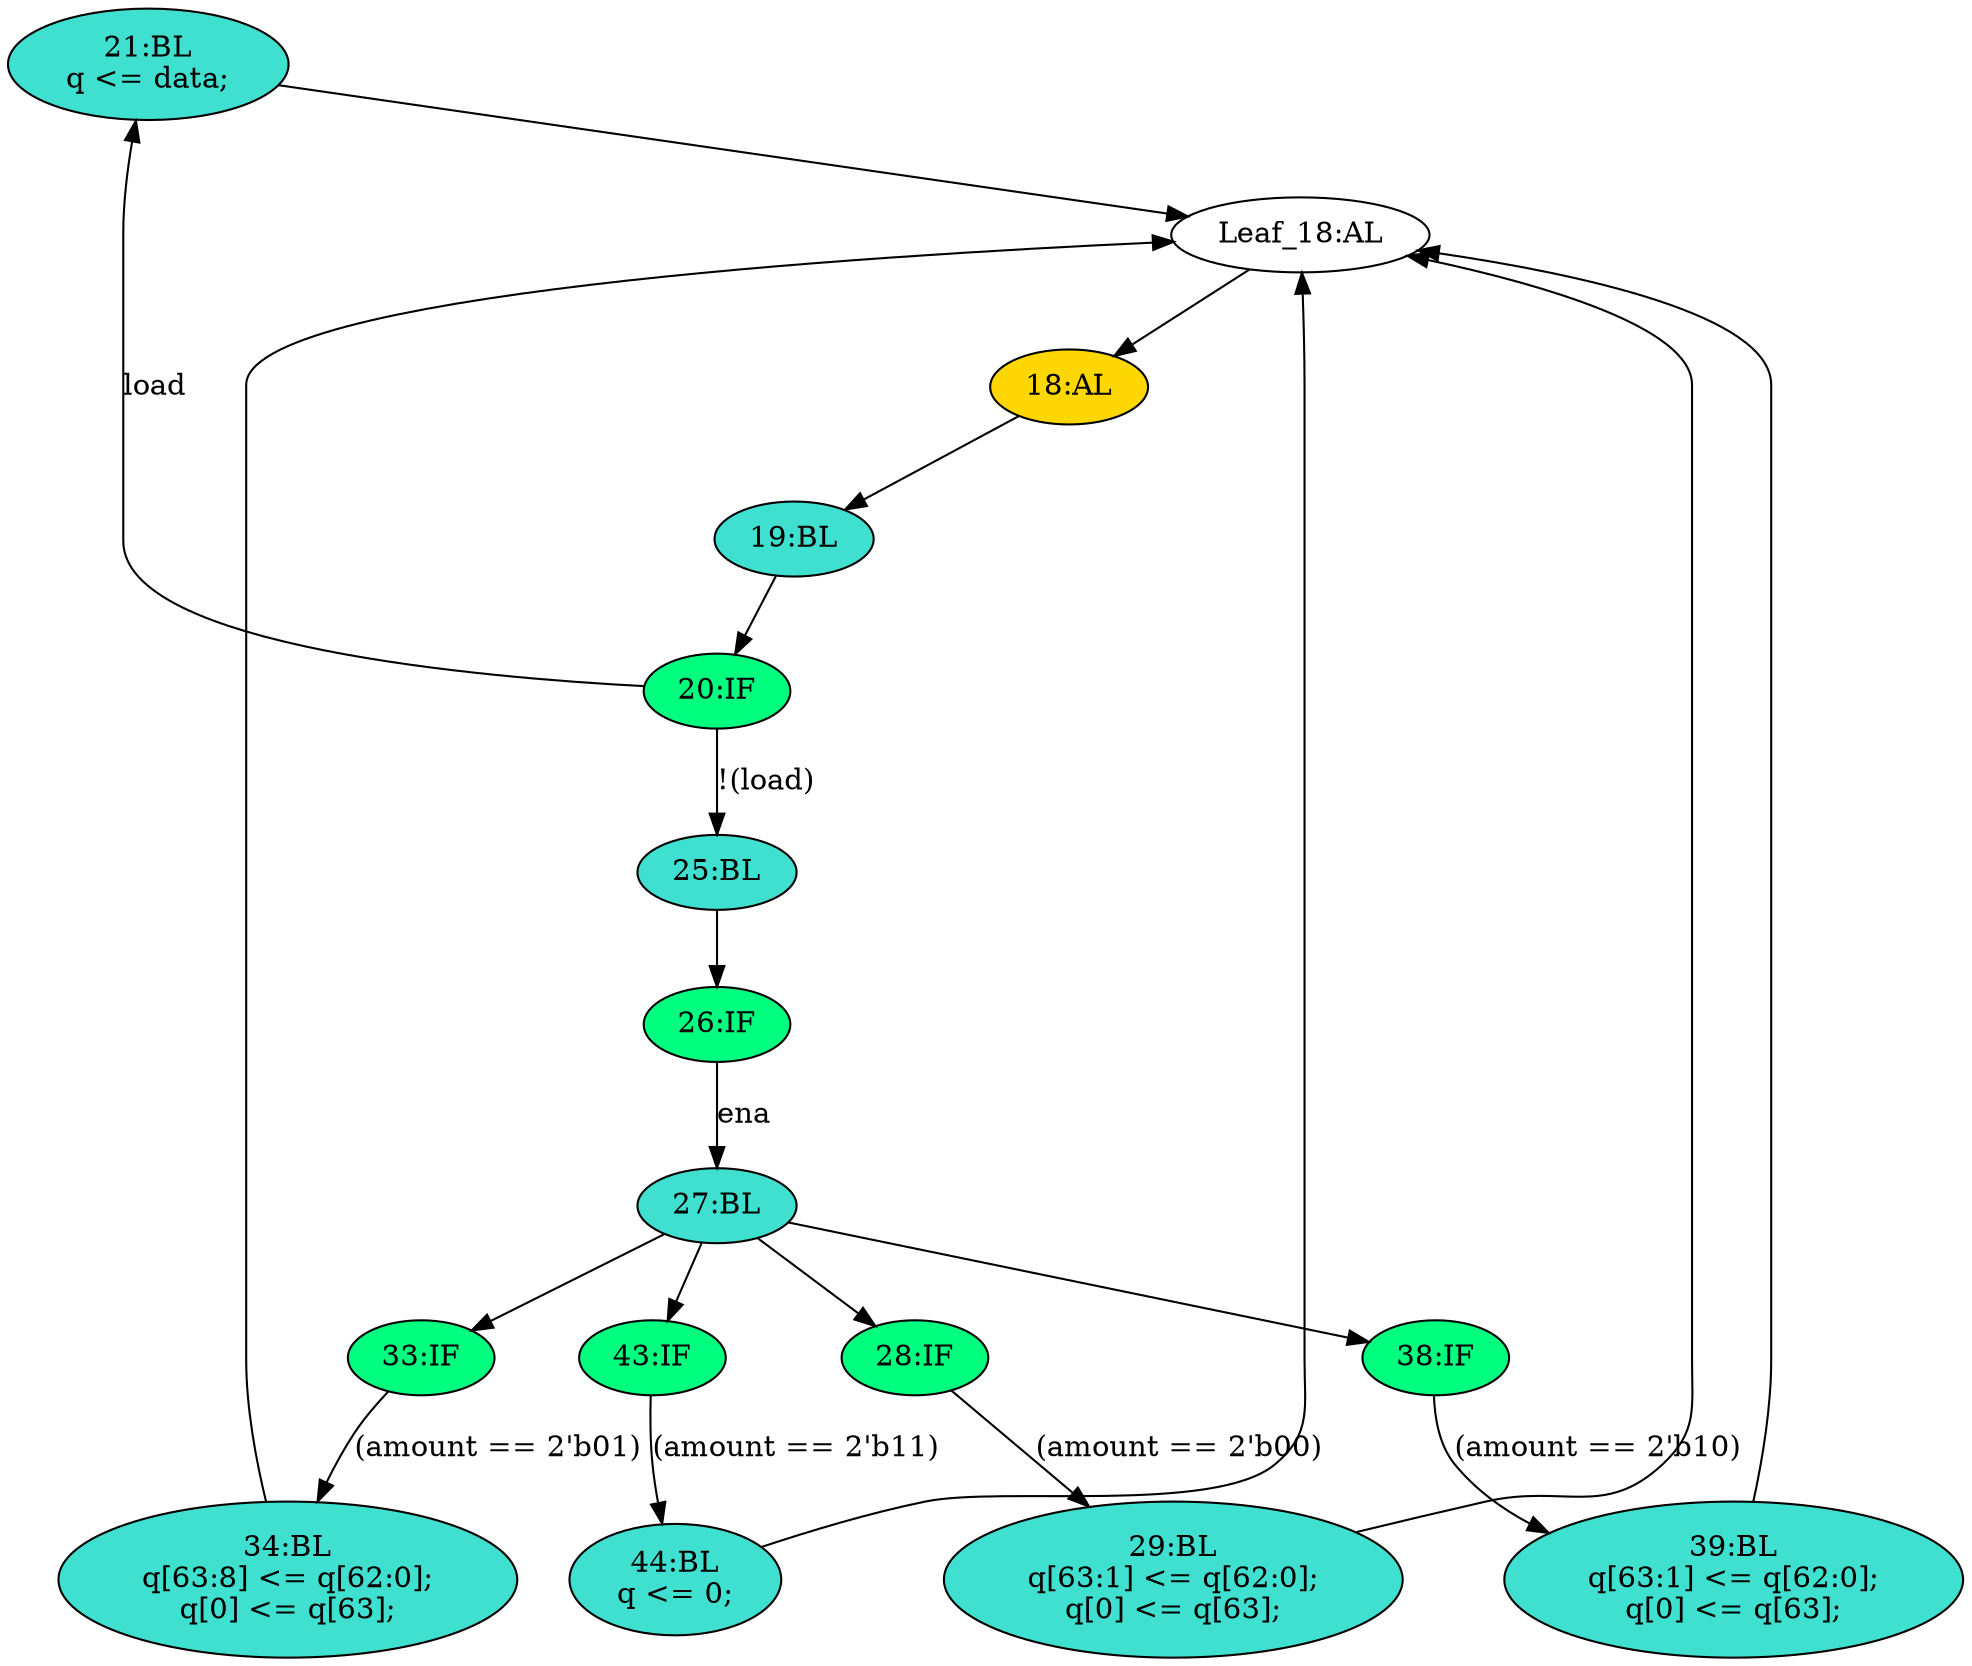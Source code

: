 strict digraph "compose( ,  )" {
	node [label="\N"];
	"21:BL"	[ast="<pyverilog.vparser.ast.Block object at 0x7fd4c26f7090>",
		fillcolor=turquoise,
		label="21:BL
q <= data;",
		statements="[<pyverilog.vparser.ast.NonblockingSubstitution object at 0x7fd4c26e3210>]",
		style=filled,
		typ=Block];
	"Leaf_18:AL"	[def_var="['q']",
		label="Leaf_18:AL"];
	"21:BL" -> "Leaf_18:AL"	[cond="[]",
		lineno=None];
	"18:AL"	[ast="<pyverilog.vparser.ast.Always object at 0x7fd4c26f71d0>",
		clk_sens=True,
		fillcolor=gold,
		label="18:AL",
		sens="['clk']",
		statements="[]",
		style=filled,
		typ=Always,
		use_var="['load', 'ena', 'amount', 'data', 'q']"];
	"Leaf_18:AL" -> "18:AL";
	"28:IF"	[ast="<pyverilog.vparser.ast.IfStatement object at 0x7fd4c26f1250>",
		fillcolor=springgreen,
		label="28:IF",
		statements="[]",
		style=filled,
		typ=IfStatement];
	"29:BL"	[ast="<pyverilog.vparser.ast.Block object at 0x7fd4c26e6950>",
		fillcolor=turquoise,
		label="29:BL
q[63:1] <= q[62:0];
q[0] <= q[63];",
		statements="[<pyverilog.vparser.ast.NonblockingSubstitution object at 0x7fd4c26e6850>, <pyverilog.vparser.ast.NonblockingSubstitution object \
at 0x7fd4c26e6550>]",
		style=filled,
		typ=Block];
	"28:IF" -> "29:BL"	[cond="['amount']",
		label="(amount == 2'b00)",
		lineno=28];
	"34:BL"	[ast="<pyverilog.vparser.ast.Block object at 0x7fd4c2358b10>",
		fillcolor=turquoise,
		label="34:BL
q[63:8] <= q[62:0];
q[0] <= q[63];",
		statements="[<pyverilog.vparser.ast.NonblockingSubstitution object at 0x7fd4c2706150>, <pyverilog.vparser.ast.NonblockingSubstitution object \
at 0x7fd4c2358350>]",
		style=filled,
		typ=Block];
	"34:BL" -> "Leaf_18:AL"	[cond="[]",
		lineno=None];
	"44:BL"	[ast="<pyverilog.vparser.ast.Block object at 0x7fd4c2358750>",
		fillcolor=turquoise,
		label="44:BL
q <= 0;",
		statements="[<pyverilog.vparser.ast.NonblockingSubstitution object at 0x7fd4c23582d0>]",
		style=filled,
		typ=Block];
	"44:BL" -> "Leaf_18:AL"	[cond="[]",
		lineno=None];
	"19:BL"	[ast="<pyverilog.vparser.ast.Block object at 0x7fd4c27750d0>",
		fillcolor=turquoise,
		label="19:BL",
		statements="[]",
		style=filled,
		typ=Block];
	"20:IF"	[ast="<pyverilog.vparser.ast.IfStatement object at 0x7fd4c26e3610>",
		fillcolor=springgreen,
		label="20:IF",
		statements="[]",
		style=filled,
		typ=IfStatement];
	"19:BL" -> "20:IF"	[cond="[]",
		lineno=None];
	"43:IF"	[ast="<pyverilog.vparser.ast.IfStatement object at 0x7fd4c2358710>",
		fillcolor=springgreen,
		label="43:IF",
		statements="[]",
		style=filled,
		typ=IfStatement];
	"43:IF" -> "44:BL"	[cond="['amount']",
		label="(amount == 2'b11)",
		lineno=43];
	"20:IF" -> "21:BL"	[cond="['load']",
		label=load,
		lineno=20];
	"25:BL"	[ast="<pyverilog.vparser.ast.Block object at 0x7fd4c26e3ed0>",
		fillcolor=turquoise,
		label="25:BL",
		statements="[]",
		style=filled,
		typ=Block];
	"20:IF" -> "25:BL"	[cond="['load']",
		label="!(load)",
		lineno=20];
	"26:IF"	[ast="<pyverilog.vparser.ast.IfStatement object at 0x7fd4c268ebd0>",
		fillcolor=springgreen,
		label="26:IF",
		statements="[]",
		style=filled,
		typ=IfStatement];
	"25:BL" -> "26:IF"	[cond="[]",
		lineno=None];
	"29:BL" -> "Leaf_18:AL"	[cond="[]",
		lineno=None];
	"38:IF"	[ast="<pyverilog.vparser.ast.IfStatement object at 0x7fd4c2358810>",
		fillcolor=springgreen,
		label="38:IF",
		statements="[]",
		style=filled,
		typ=IfStatement];
	"39:BL"	[ast="<pyverilog.vparser.ast.Block object at 0x7fd4c2358fd0>",
		fillcolor=turquoise,
		label="39:BL
q[63:1] <= q[62:0];
q[0] <= q[63];",
		statements="[<pyverilog.vparser.ast.NonblockingSubstitution object at 0x7fd4c2358950>, <pyverilog.vparser.ast.NonblockingSubstitution object \
at 0x7fd4c2358550>]",
		style=filled,
		typ=Block];
	"38:IF" -> "39:BL"	[cond="['amount']",
		label="(amount == 2'b10)",
		lineno=38];
	"33:IF"	[ast="<pyverilog.vparser.ast.IfStatement object at 0x7fd4c2a5ee50>",
		fillcolor=springgreen,
		label="33:IF",
		statements="[]",
		style=filled,
		typ=IfStatement];
	"33:IF" -> "34:BL"	[cond="['amount']",
		label="(amount == 2'b01)",
		lineno=33];
	"27:BL"	[ast="<pyverilog.vparser.ast.Block object at 0x7fd4c2358450>",
		fillcolor=turquoise,
		label="27:BL",
		statements="[]",
		style=filled,
		typ=Block];
	"27:BL" -> "28:IF"	[cond="[]",
		lineno=None];
	"27:BL" -> "43:IF"	[cond="[]",
		lineno=None];
	"27:BL" -> "38:IF"	[cond="[]",
		lineno=None];
	"27:BL" -> "33:IF"	[cond="[]",
		lineno=None];
	"26:IF" -> "27:BL"	[cond="['ena']",
		label=ena,
		lineno=26];
	"18:AL" -> "19:BL"	[cond="[]",
		lineno=None];
	"39:BL" -> "Leaf_18:AL"	[cond="[]",
		lineno=None];
}
